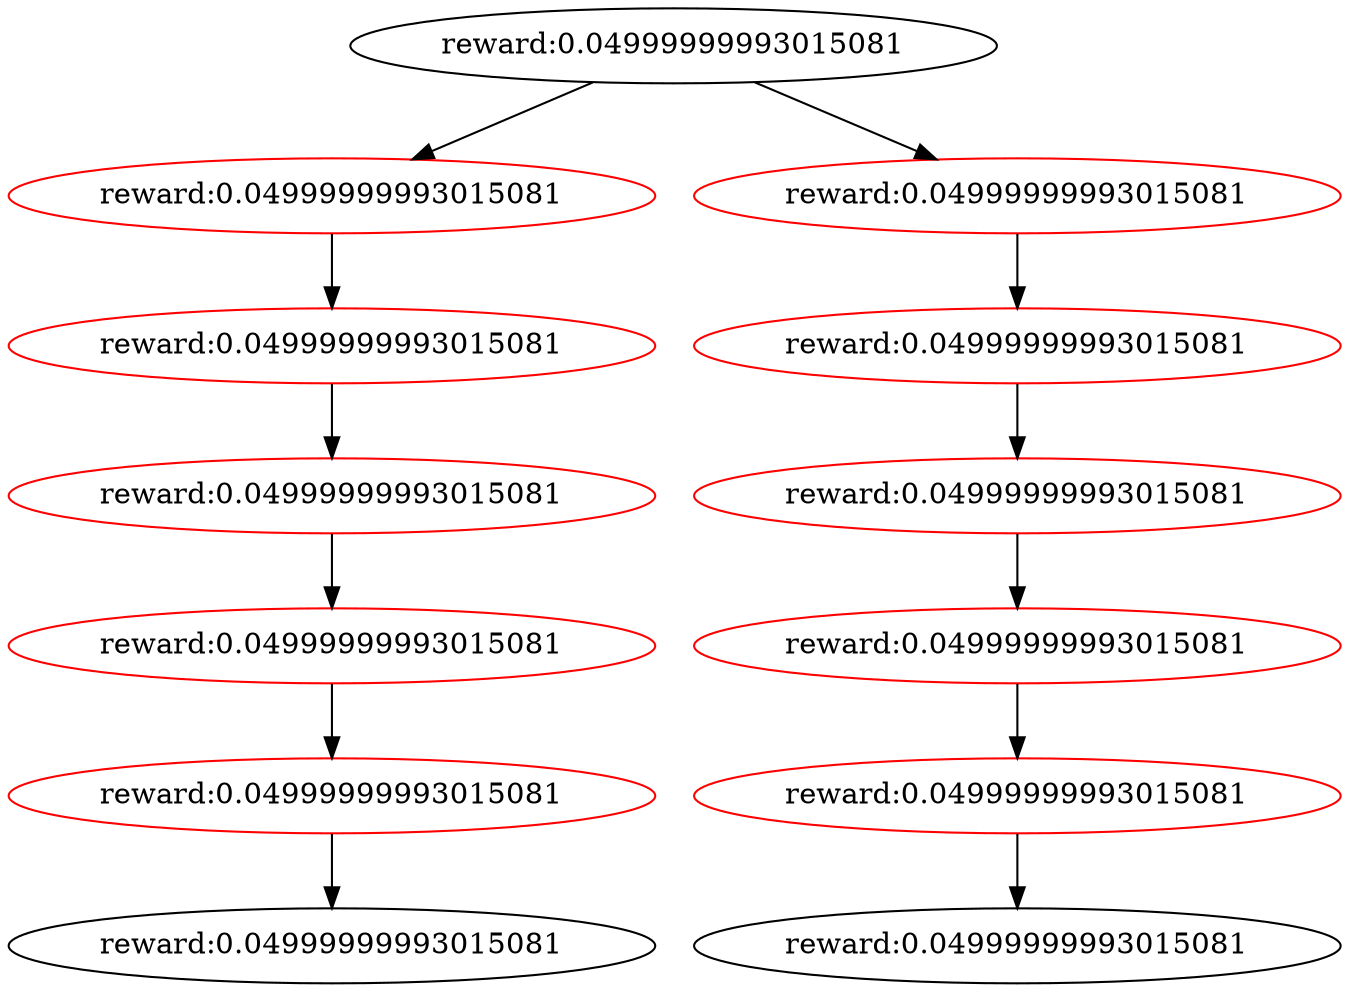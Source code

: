 digraph G {
	node1 [label="reward:0.04999999993015081"]
	node2 [label="reward:0.04999999993015081" color=red]
	node1 -> node2
	node3 [label="reward:0.04999999993015081" color=red]
	node2 -> node3
	node4 [label="reward:0.04999999993015081" color=red]
	node3 -> node4
	node5 [label="reward:0.04999999993015081" color=red]
	node4 -> node5
	node6 [label="reward:0.04999999993015081" color=red]
	node5 -> node6
	node7 [label="reward:0.04999999993015081"]
	node6 -> node7
	node8 [label="reward:0.04999999993015081" color=red]
	node1 -> node8
	node9 [label="reward:0.04999999993015081" color=red]
	node8 -> node9
	node10 [label="reward:0.04999999993015081" color=red]
	node9 -> node10
	node11 [label="reward:0.04999999993015081" color=red]
	node10 -> node11
	node12 [label="reward:0.04999999993015081" color=red]
	node11 -> node12
	node13 [label="reward:0.04999999993015081"]
	node12 -> node13
}
